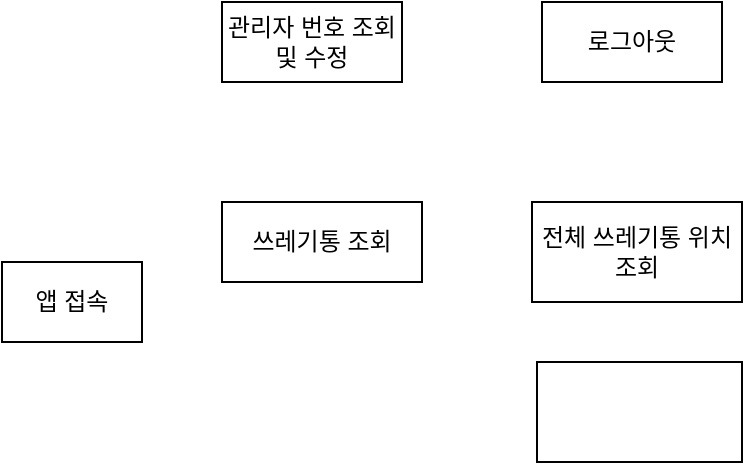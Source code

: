 <mxfile version="21.6.2" type="device">
  <diagram name="페이지-1" id="LDtXP9MZ2bb_astomi7w">
    <mxGraphModel dx="522" dy="535" grid="1" gridSize="10" guides="1" tooltips="1" connect="1" arrows="1" fold="1" page="1" pageScale="1" pageWidth="827" pageHeight="1169" math="0" shadow="0">
      <root>
        <mxCell id="0" />
        <mxCell id="1" parent="0" />
        <mxCell id="XB6u0h9-JpjnpqoyEkb7-1" value="앱 접속" style="rounded=0;whiteSpace=wrap;html=1;" vertex="1" parent="1">
          <mxGeometry x="70" y="240" width="70" height="40" as="geometry" />
        </mxCell>
        <mxCell id="XB6u0h9-JpjnpqoyEkb7-2" value="관리자 번호 조회 및 수정" style="rounded=0;whiteSpace=wrap;html=1;" vertex="1" parent="1">
          <mxGeometry x="180" y="110" width="90" height="40" as="geometry" />
        </mxCell>
        <mxCell id="XB6u0h9-JpjnpqoyEkb7-3" value="로그아웃" style="rounded=0;whiteSpace=wrap;html=1;" vertex="1" parent="1">
          <mxGeometry x="340" y="110" width="90" height="40" as="geometry" />
        </mxCell>
        <mxCell id="XB6u0h9-JpjnpqoyEkb7-4" value="쓰레기통 조회" style="rounded=0;whiteSpace=wrap;html=1;" vertex="1" parent="1">
          <mxGeometry x="180" y="210" width="100" height="40" as="geometry" />
        </mxCell>
        <mxCell id="XB6u0h9-JpjnpqoyEkb7-5" value="전체 쓰레기통 위치 조회" style="rounded=0;whiteSpace=wrap;html=1;" vertex="1" parent="1">
          <mxGeometry x="335" y="210" width="105" height="50" as="geometry" />
        </mxCell>
        <mxCell id="XB6u0h9-JpjnpqoyEkb7-6" value="" style="rounded=0;whiteSpace=wrap;html=1;" vertex="1" parent="1">
          <mxGeometry x="337.5" y="290" width="102.5" height="50" as="geometry" />
        </mxCell>
      </root>
    </mxGraphModel>
  </diagram>
</mxfile>
